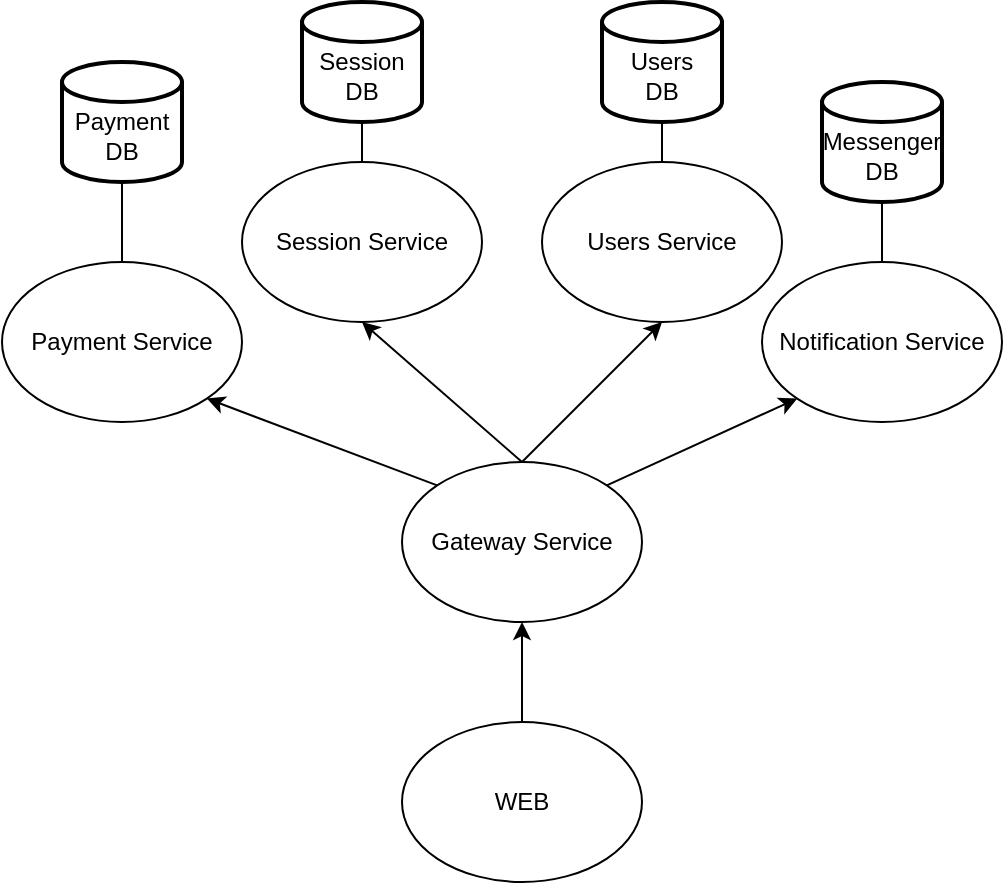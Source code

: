 <mxfile version="17.4.6" type="device"><diagram id="RnkYbzB1qS5_o5kmfgPE" name="Page-1"><mxGraphModel dx="813" dy="451" grid="1" gridSize="10" guides="1" tooltips="1" connect="1" arrows="1" fold="1" page="1" pageScale="1" pageWidth="1654" pageHeight="2336" math="0" shadow="0"><root><mxCell id="0"/><mxCell id="1" parent="0"/><mxCell id="Xk_r2rBIekjg0ZsOYB4J-1" value="Payment Service&lt;br&gt;" style="ellipse;whiteSpace=wrap;html=1;" parent="1" vertex="1"><mxGeometry x="240" y="140" width="120" height="80" as="geometry"/></mxCell><mxCell id="Xk_r2rBIekjg0ZsOYB4J-2" value="Session Service" style="ellipse;whiteSpace=wrap;html=1;" parent="1" vertex="1"><mxGeometry x="360" y="90" width="120" height="80" as="geometry"/></mxCell><mxCell id="Xk_r2rBIekjg0ZsOYB4J-3" value="Users Service" style="ellipse;whiteSpace=wrap;html=1;" parent="1" vertex="1"><mxGeometry x="510" y="90" width="120" height="80" as="geometry"/></mxCell><mxCell id="Xk_r2rBIekjg0ZsOYB4J-4" value="Gateway&amp;nbsp;Service" style="ellipse;whiteSpace=wrap;html=1;" parent="1" vertex="1"><mxGeometry x="440" y="240" width="120" height="80" as="geometry"/></mxCell><mxCell id="Xk_r2rBIekjg0ZsOYB4J-5" value="Notification Service" style="ellipse;whiteSpace=wrap;html=1;" parent="1" vertex="1"><mxGeometry x="620" y="140" width="120" height="80" as="geometry"/></mxCell><mxCell id="Xk_r2rBIekjg0ZsOYB4J-6" value="" style="endArrow=classic;html=1;rounded=0;entryX=1;entryY=1;entryDx=0;entryDy=0;exitX=0;exitY=0;exitDx=0;exitDy=0;" parent="1" source="Xk_r2rBIekjg0ZsOYB4J-4" target="Xk_r2rBIekjg0ZsOYB4J-1" edge="1"><mxGeometry width="50" height="50" relative="1" as="geometry"><mxPoint x="700" y="420" as="sourcePoint"/><mxPoint x="750" y="370" as="targetPoint"/></mxGeometry></mxCell><mxCell id="Xk_r2rBIekjg0ZsOYB4J-7" value="" style="endArrow=classic;html=1;rounded=0;entryX=0.5;entryY=1;entryDx=0;entryDy=0;exitX=0.5;exitY=0;exitDx=0;exitDy=0;" parent="1" source="Xk_r2rBIekjg0ZsOYB4J-4" target="Xk_r2rBIekjg0ZsOYB4J-2" edge="1"><mxGeometry width="50" height="50" relative="1" as="geometry"><mxPoint x="700" y="420" as="sourcePoint"/><mxPoint x="750" y="370" as="targetPoint"/></mxGeometry></mxCell><mxCell id="Xk_r2rBIekjg0ZsOYB4J-8" value="" style="endArrow=classic;html=1;rounded=0;entryX=0.5;entryY=1;entryDx=0;entryDy=0;exitX=0.5;exitY=0;exitDx=0;exitDy=0;" parent="1" source="Xk_r2rBIekjg0ZsOYB4J-4" target="Xk_r2rBIekjg0ZsOYB4J-3" edge="1"><mxGeometry width="50" height="50" relative="1" as="geometry"><mxPoint x="700" y="420" as="sourcePoint"/><mxPoint x="750" y="370" as="targetPoint"/></mxGeometry></mxCell><mxCell id="Xk_r2rBIekjg0ZsOYB4J-9" value="" style="endArrow=classic;html=1;rounded=0;entryX=0;entryY=1;entryDx=0;entryDy=0;exitX=1;exitY=0;exitDx=0;exitDy=0;" parent="1" source="Xk_r2rBIekjg0ZsOYB4J-4" target="Xk_r2rBIekjg0ZsOYB4J-5" edge="1"><mxGeometry width="50" height="50" relative="1" as="geometry"><mxPoint x="700" y="420" as="sourcePoint"/><mxPoint x="750" y="370" as="targetPoint"/></mxGeometry></mxCell><mxCell id="Xk_r2rBIekjg0ZsOYB4J-10" value="WEB" style="ellipse;whiteSpace=wrap;html=1;" parent="1" vertex="1"><mxGeometry x="440" y="370" width="120" height="80" as="geometry"/></mxCell><mxCell id="Xk_r2rBIekjg0ZsOYB4J-11" value="" style="endArrow=classic;html=1;rounded=0;exitX=0.5;exitY=0;exitDx=0;exitDy=0;entryX=0.5;entryY=1;entryDx=0;entryDy=0;" parent="1" source="Xk_r2rBIekjg0ZsOYB4J-10" target="Xk_r2rBIekjg0ZsOYB4J-4" edge="1"><mxGeometry width="50" height="50" relative="1" as="geometry"><mxPoint x="700" y="420" as="sourcePoint"/><mxPoint x="750" y="370" as="targetPoint"/></mxGeometry></mxCell><mxCell id="Xk_r2rBIekjg0ZsOYB4J-12" value="&lt;br&gt;Payment&lt;br&gt;DB" style="strokeWidth=2;html=1;shape=mxgraph.flowchart.database;whiteSpace=wrap;" parent="1" vertex="1"><mxGeometry x="270" y="40" width="60" height="60" as="geometry"/></mxCell><mxCell id="Xk_r2rBIekjg0ZsOYB4J-13" value="" style="endArrow=none;html=1;rounded=0;exitX=0.5;exitY=0;exitDx=0;exitDy=0;entryX=0.5;entryY=1;entryDx=0;entryDy=0;entryPerimeter=0;" parent="1" source="Xk_r2rBIekjg0ZsOYB4J-1" target="Xk_r2rBIekjg0ZsOYB4J-12" edge="1"><mxGeometry width="50" height="50" relative="1" as="geometry"><mxPoint x="680" y="400" as="sourcePoint"/><mxPoint x="730" y="350" as="targetPoint"/></mxGeometry></mxCell><mxCell id="Xk_r2rBIekjg0ZsOYB4J-14" value="&lt;br&gt;&lt;span&gt;Session&lt;/span&gt;&lt;br&gt;&lt;span&gt;DB&lt;/span&gt;" style="strokeWidth=2;html=1;shape=mxgraph.flowchart.database;whiteSpace=wrap;" parent="1" vertex="1"><mxGeometry x="390" y="10" width="60" height="60" as="geometry"/></mxCell><mxCell id="Xk_r2rBIekjg0ZsOYB4J-15" value="&lt;br&gt;&lt;span&gt;Users&lt;/span&gt;&lt;br&gt;&lt;span&gt;DB&lt;/span&gt;" style="strokeWidth=2;html=1;shape=mxgraph.flowchart.database;whiteSpace=wrap;" parent="1" vertex="1"><mxGeometry x="540" y="10" width="60" height="60" as="geometry"/></mxCell><mxCell id="Xk_r2rBIekjg0ZsOYB4J-16" value="" style="endArrow=none;html=1;rounded=0;exitX=0.5;exitY=0;exitDx=0;exitDy=0;entryX=0.5;entryY=1;entryDx=0;entryDy=0;entryPerimeter=0;" parent="1" source="Xk_r2rBIekjg0ZsOYB4J-2" target="Xk_r2rBIekjg0ZsOYB4J-14" edge="1"><mxGeometry width="50" height="50" relative="1" as="geometry"><mxPoint x="680" y="400" as="sourcePoint"/><mxPoint x="730" y="350" as="targetPoint"/></mxGeometry></mxCell><mxCell id="Xk_r2rBIekjg0ZsOYB4J-17" value="" style="endArrow=none;html=1;rounded=0;exitX=0.5;exitY=0;exitDx=0;exitDy=0;entryX=0.5;entryY=1;entryDx=0;entryDy=0;entryPerimeter=0;" parent="1" source="Xk_r2rBIekjg0ZsOYB4J-3" target="Xk_r2rBIekjg0ZsOYB4J-15" edge="1"><mxGeometry width="50" height="50" relative="1" as="geometry"><mxPoint x="680" y="400" as="sourcePoint"/><mxPoint x="730" y="350" as="targetPoint"/></mxGeometry></mxCell><mxCell id="JyPwZ4Clj2nF2u0uAxwi-1" value="&lt;br&gt;Messenger&lt;br&gt;&lt;span&gt;DB&lt;/span&gt;" style="strokeWidth=2;html=1;shape=mxgraph.flowchart.database;whiteSpace=wrap;" parent="1" vertex="1"><mxGeometry x="650" y="50" width="60" height="60" as="geometry"/></mxCell><mxCell id="JyPwZ4Clj2nF2u0uAxwi-2" value="" style="endArrow=none;html=1;rounded=0;entryX=0.5;entryY=1;entryDx=0;entryDy=0;entryPerimeter=0;exitX=0.5;exitY=0;exitDx=0;exitDy=0;" parent="1" source="Xk_r2rBIekjg0ZsOYB4J-5" target="JyPwZ4Clj2nF2u0uAxwi-1" edge="1"><mxGeometry width="50" height="50" relative="1" as="geometry"><mxPoint x="700" y="430" as="sourcePoint"/><mxPoint x="750" y="380" as="targetPoint"/></mxGeometry></mxCell></root></mxGraphModel></diagram></mxfile>